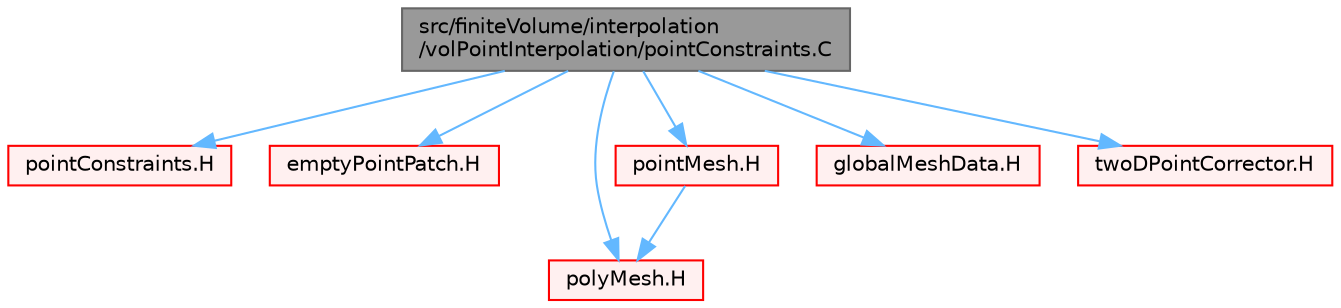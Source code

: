 digraph "src/finiteVolume/interpolation/volPointInterpolation/pointConstraints.C"
{
 // LATEX_PDF_SIZE
  bgcolor="transparent";
  edge [fontname=Helvetica,fontsize=10,labelfontname=Helvetica,labelfontsize=10];
  node [fontname=Helvetica,fontsize=10,shape=box,height=0.2,width=0.4];
  Node1 [id="Node000001",label="src/finiteVolume/interpolation\l/volPointInterpolation/pointConstraints.C",height=0.2,width=0.4,color="gray40", fillcolor="grey60", style="filled", fontcolor="black",tooltip=" "];
  Node1 -> Node2 [id="edge1_Node000001_Node000002",color="steelblue1",style="solid",tooltip=" "];
  Node2 [id="Node000002",label="pointConstraints.H",height=0.2,width=0.4,color="red", fillcolor="#FFF0F0", style="filled",URL="$pointConstraints_8H.html",tooltip=" "];
  Node1 -> Node211 [id="edge2_Node000001_Node000211",color="steelblue1",style="solid",tooltip=" "];
  Node211 [id="Node000211",label="emptyPointPatch.H",height=0.2,width=0.4,color="red", fillcolor="#FFF0F0", style="filled",URL="$emptyPointPatch_8H.html",tooltip=" "];
  Node1 -> Node253 [id="edge3_Node000001_Node000253",color="steelblue1",style="solid",tooltip=" "];
  Node253 [id="Node000253",label="polyMesh.H",height=0.2,width=0.4,color="red", fillcolor="#FFF0F0", style="filled",URL="$polyMesh_8H.html",tooltip=" "];
  Node1 -> Node290 [id="edge4_Node000001_Node000290",color="steelblue1",style="solid",tooltip=" "];
  Node290 [id="Node000290",label="pointMesh.H",height=0.2,width=0.4,color="red", fillcolor="#FFF0F0", style="filled",URL="$pointMesh_8H.html",tooltip=" "];
  Node290 -> Node253 [id="edge5_Node000290_Node000253",color="steelblue1",style="solid",tooltip=" "];
  Node1 -> Node293 [id="edge6_Node000001_Node000293",color="steelblue1",style="solid",tooltip=" "];
  Node293 [id="Node000293",label="globalMeshData.H",height=0.2,width=0.4,color="red", fillcolor="#FFF0F0", style="filled",URL="$globalMeshData_8H.html",tooltip=" "];
  Node1 -> Node297 [id="edge7_Node000001_Node000297",color="steelblue1",style="solid",tooltip=" "];
  Node297 [id="Node000297",label="twoDPointCorrector.H",height=0.2,width=0.4,color="red", fillcolor="#FFF0F0", style="filled",URL="$twoDPointCorrector_8H.html",tooltip=" "];
}
